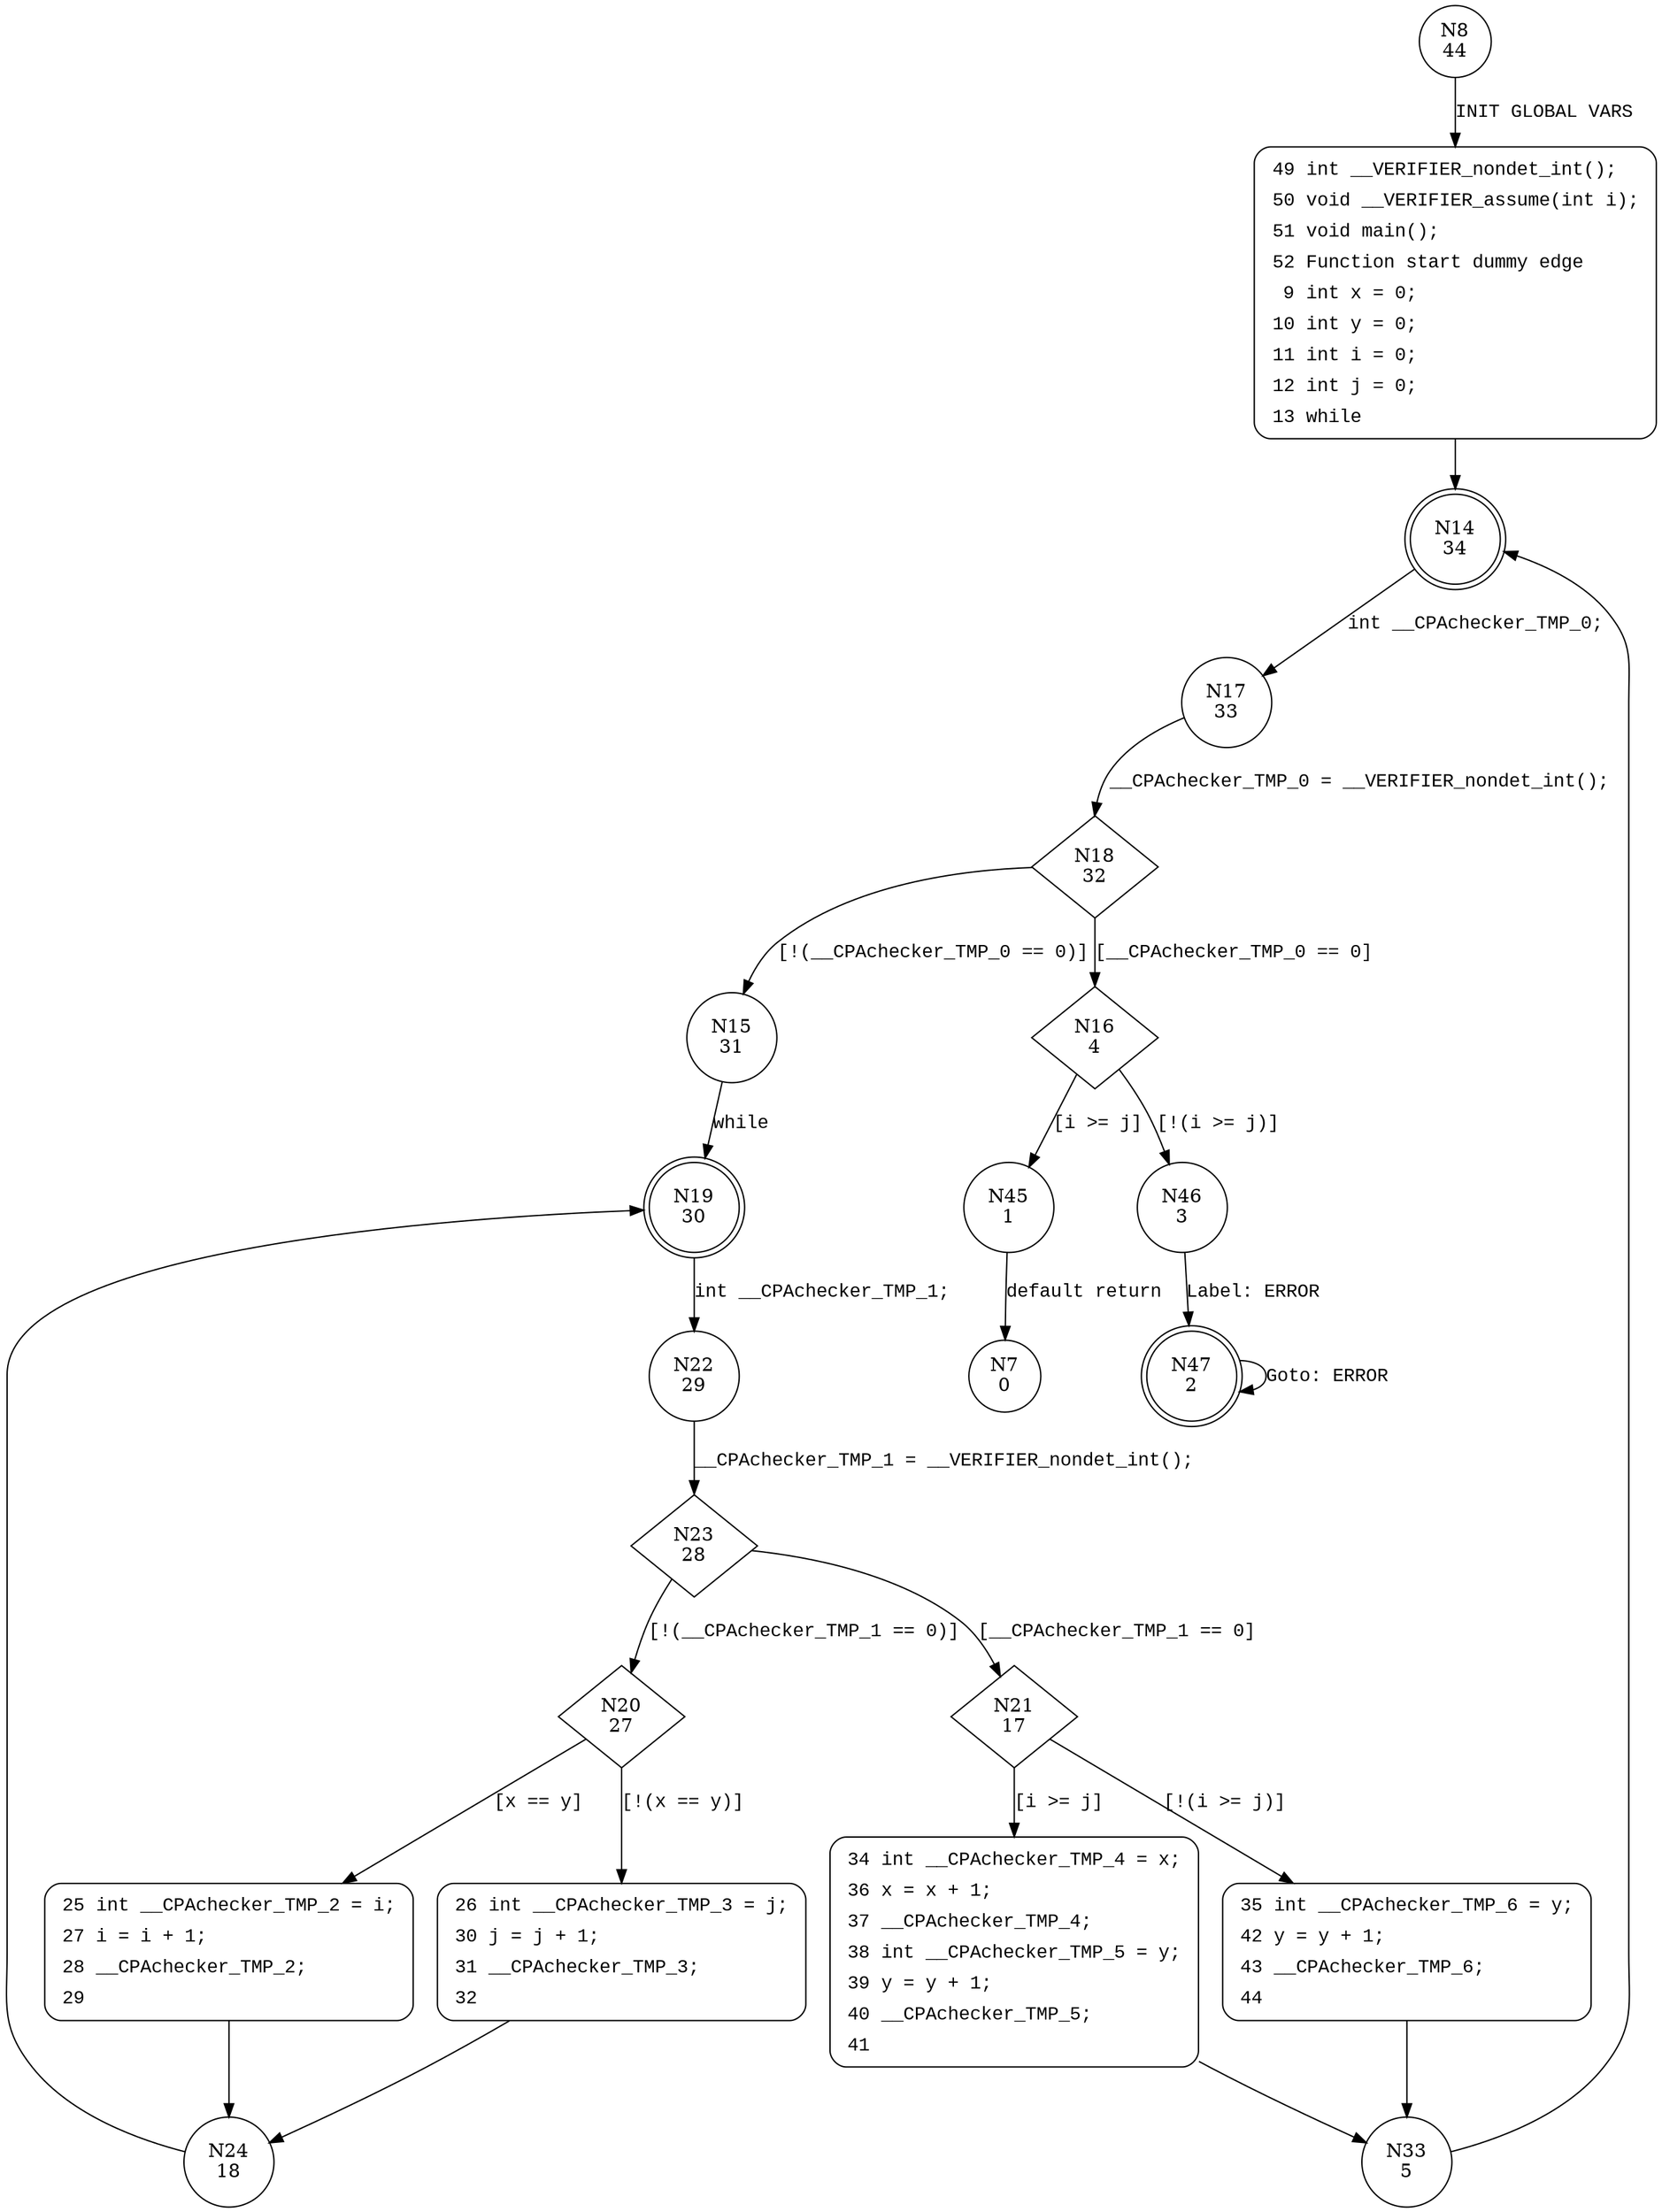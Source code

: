 digraph main {
8 [shape="circle" label="N8\n44"]
49 [shape="circle" label="N49\n43"]
14 [shape="doublecircle" label="N14\n34"]
17 [shape="circle" label="N17\n33"]
18 [shape="diamond" label="N18\n32"]
16 [shape="diamond" label="N16\n4"]
15 [shape="circle" label="N15\n31"]
19 [shape="doublecircle" label="N19\n30"]
22 [shape="circle" label="N22\n29"]
23 [shape="diamond" label="N23\n28"]
21 [shape="diamond" label="N21\n17"]
20 [shape="diamond" label="N20\n27"]
25 [shape="circle" label="N25\n22"]
26 [shape="circle" label="N26\n26"]
24 [shape="circle" label="N24\n18"]
34 [shape="circle" label="N34\n12"]
35 [shape="circle" label="N35\n16"]
33 [shape="circle" label="N33\n5"]
45 [shape="circle" label="N45\n1"]
46 [shape="circle" label="N46\n3"]
47 [shape="doublecircle" label="N47\n2"]
7 [shape="circle" label="N7\n0"]
49 [style="filled,bold" penwidth="1" fillcolor="white" fontname="Courier New" shape="Mrecord" label=<<table border="0" cellborder="0" cellpadding="3" bgcolor="white"><tr><td align="right">49</td><td align="left">int __VERIFIER_nondet_int();</td></tr><tr><td align="right">50</td><td align="left">void __VERIFIER_assume(int i);</td></tr><tr><td align="right">51</td><td align="left">void main();</td></tr><tr><td align="right">52</td><td align="left">Function start dummy edge</td></tr><tr><td align="right">9</td><td align="left">int x = 0;</td></tr><tr><td align="right">10</td><td align="left">int y = 0;</td></tr><tr><td align="right">11</td><td align="left">int i = 0;</td></tr><tr><td align="right">12</td><td align="left">int j = 0;</td></tr><tr><td align="right">13</td><td align="left">while</td></tr></table>>]
49 -> 14[label=""]
26 [style="filled,bold" penwidth="1" fillcolor="white" fontname="Courier New" shape="Mrecord" label=<<table border="0" cellborder="0" cellpadding="3" bgcolor="white"><tr><td align="right">26</td><td align="left">int __CPAchecker_TMP_3 = j;</td></tr><tr><td align="right">30</td><td align="left">j = j + 1;</td></tr><tr><td align="right">31</td><td align="left">__CPAchecker_TMP_3;</td></tr><tr><td align="right">32</td><td align="left"></td></tr></table>>]
26 -> 24[label=""]
25 [style="filled,bold" penwidth="1" fillcolor="white" fontname="Courier New" shape="Mrecord" label=<<table border="0" cellborder="0" cellpadding="3" bgcolor="white"><tr><td align="right">25</td><td align="left">int __CPAchecker_TMP_2 = i;</td></tr><tr><td align="right">27</td><td align="left">i = i + 1;</td></tr><tr><td align="right">28</td><td align="left">__CPAchecker_TMP_2;</td></tr><tr><td align="right">29</td><td align="left"></td></tr></table>>]
25 -> 24[label=""]
35 [style="filled,bold" penwidth="1" fillcolor="white" fontname="Courier New" shape="Mrecord" label=<<table border="0" cellborder="0" cellpadding="3" bgcolor="white"><tr><td align="right">35</td><td align="left">int __CPAchecker_TMP_6 = y;</td></tr><tr><td align="right">42</td><td align="left">y = y + 1;</td></tr><tr><td align="right">43</td><td align="left">__CPAchecker_TMP_6;</td></tr><tr><td align="right">44</td><td align="left"></td></tr></table>>]
35 -> 33[label=""]
34 [style="filled,bold" penwidth="1" fillcolor="white" fontname="Courier New" shape="Mrecord" label=<<table border="0" cellborder="0" cellpadding="3" bgcolor="white"><tr><td align="right">34</td><td align="left">int __CPAchecker_TMP_4 = x;</td></tr><tr><td align="right">36</td><td align="left">x = x + 1;</td></tr><tr><td align="right">37</td><td align="left">__CPAchecker_TMP_4;</td></tr><tr><td align="right">38</td><td align="left">int __CPAchecker_TMP_5 = y;</td></tr><tr><td align="right">39</td><td align="left">y = y + 1;</td></tr><tr><td align="right">40</td><td align="left">__CPAchecker_TMP_5;</td></tr><tr><td align="right">41</td><td align="left"></td></tr></table>>]
34 -> 33[label=""]
8 -> 49 [label="INIT GLOBAL VARS" fontname="Courier New"]
14 -> 17 [label="int __CPAchecker_TMP_0;" fontname="Courier New"]
18 -> 16 [label="[__CPAchecker_TMP_0 == 0]" fontname="Courier New"]
18 -> 15 [label="[!(__CPAchecker_TMP_0 == 0)]" fontname="Courier New"]
19 -> 22 [label="int __CPAchecker_TMP_1;" fontname="Courier New"]
23 -> 21 [label="[__CPAchecker_TMP_1 == 0]" fontname="Courier New"]
23 -> 20 [label="[!(__CPAchecker_TMP_1 == 0)]" fontname="Courier New"]
20 -> 25 [label="[x == y]" fontname="Courier New"]
20 -> 26 [label="[!(x == y)]" fontname="Courier New"]
24 -> 19 [label="" fontname="Courier New"]
21 -> 34 [label="[i >= j]" fontname="Courier New"]
21 -> 35 [label="[!(i >= j)]" fontname="Courier New"]
33 -> 14 [label="" fontname="Courier New"]
16 -> 45 [label="[i >= j]" fontname="Courier New"]
16 -> 46 [label="[!(i >= j)]" fontname="Courier New"]
47 -> 47 [label="Goto: ERROR" fontname="Courier New"]
17 -> 18 [label="__CPAchecker_TMP_0 = __VERIFIER_nondet_int();" fontname="Courier New"]
15 -> 19 [label="while" fontname="Courier New"]
22 -> 23 [label="__CPAchecker_TMP_1 = __VERIFIER_nondet_int();" fontname="Courier New"]
46 -> 47 [label="Label: ERROR" fontname="Courier New"]
45 -> 7 [label="default return" fontname="Courier New"]
}